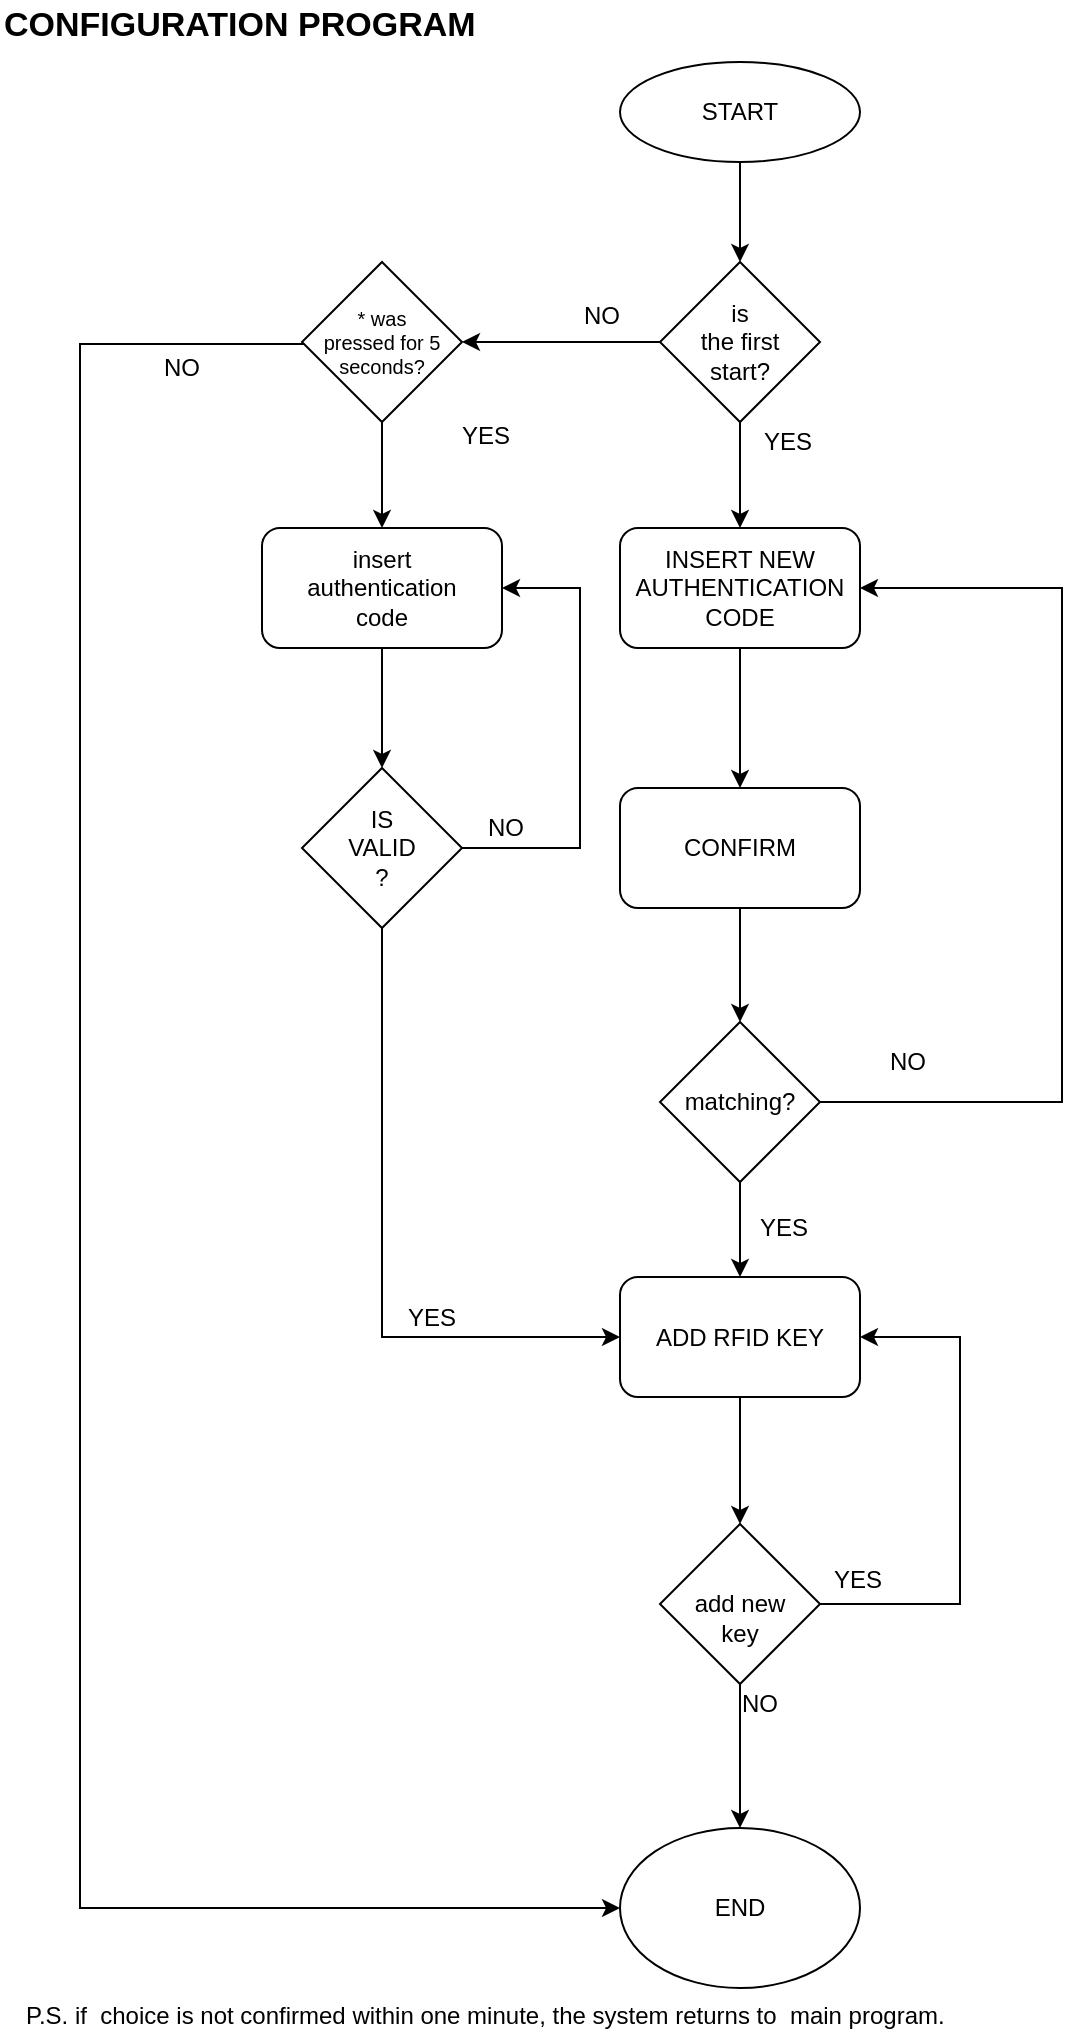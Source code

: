 <mxfile version="11.1.2" type="github"><diagram id="GzJ5kb_HZyxEJcBnKKYt" name="Page-1"><mxGraphModel dx="2031" dy="1061" grid="1" gridSize="10" guides="1" tooltips="1" connect="1" arrows="1" fold="1" page="1" pageScale="1" pageWidth="827" pageHeight="1169" math="0" shadow="0"><root><mxCell id="0"/><mxCell id="1" parent="0"/><mxCell id="JQCsbGnRsWV4-WamZks8-3" style="edgeStyle=orthogonalEdgeStyle;rounded=0;orthogonalLoop=1;jettySize=auto;html=1;entryX=0.5;entryY=0;entryDx=0;entryDy=0;" parent="1" source="JQCsbGnRsWV4-WamZks8-1" target="JQCsbGnRsWV4-WamZks8-2" edge="1"><mxGeometry relative="1" as="geometry"/></mxCell><mxCell id="JQCsbGnRsWV4-WamZks8-1" value="START" style="ellipse;whiteSpace=wrap;html=1;" parent="1" vertex="1"><mxGeometry x="390" y="147" width="120" height="50" as="geometry"/></mxCell><mxCell id="JQCsbGnRsWV4-WamZks8-8" style="edgeStyle=orthogonalEdgeStyle;rounded=0;orthogonalLoop=1;jettySize=auto;html=1;exitX=0.5;exitY=1;exitDx=0;exitDy=0;entryX=0.5;entryY=0;entryDx=0;entryDy=0;" parent="1" source="JQCsbGnRsWV4-WamZks8-2" target="JQCsbGnRsWV4-WamZks8-7" edge="1"><mxGeometry relative="1" as="geometry"><mxPoint x="450" y="357" as="targetPoint"/></mxGeometry></mxCell><mxCell id="ACOr25gVCpzw2QxYrwrL-16" style="edgeStyle=orthogonalEdgeStyle;rounded=0;orthogonalLoop=1;jettySize=auto;html=1;entryX=1;entryY=0.5;entryDx=0;entryDy=0;" parent="1" source="JQCsbGnRsWV4-WamZks8-2" target="ACOr25gVCpzw2QxYrwrL-15" edge="1"><mxGeometry relative="1" as="geometry"/></mxCell><mxCell id="JQCsbGnRsWV4-WamZks8-2" value="&lt;div&gt;is &lt;br&gt;&lt;/div&gt;&lt;div&gt;the first &lt;br&gt;&lt;/div&gt;&lt;div&gt;start?&lt;/div&gt;" style="rhombus;whiteSpace=wrap;html=1;" parent="1" vertex="1"><mxGeometry x="410" y="247" width="80" height="80" as="geometry"/></mxCell><mxCell id="JQCsbGnRsWV4-WamZks8-6" value="NO" style="text;html=1;resizable=0;points=[];autosize=1;align=left;verticalAlign=top;spacingTop=-4;" parent="1" vertex="1"><mxGeometry x="370" y="264" width="30" height="20" as="geometry"/></mxCell><mxCell id="JQCsbGnRsWV4-WamZks8-11" style="edgeStyle=orthogonalEdgeStyle;rounded=0;orthogonalLoop=1;jettySize=auto;html=1;entryX=0.5;entryY=0;entryDx=0;entryDy=0;" parent="1" source="JQCsbGnRsWV4-WamZks8-7" target="ACOr25gVCpzw2QxYrwrL-12" edge="1"><mxGeometry relative="1" as="geometry"><mxPoint x="450" y="470" as="targetPoint"/></mxGeometry></mxCell><mxCell id="JQCsbGnRsWV4-WamZks8-7" value="&lt;div&gt;INSERT NEW&lt;/div&gt;&lt;div&gt;AUTHENTICATION&lt;/div&gt;&lt;div&gt;CODE&lt;/div&gt;" style="rounded=1;whiteSpace=wrap;html=1;" parent="1" vertex="1"><mxGeometry x="390" y="380" width="120" height="60" as="geometry"/></mxCell><mxCell id="JQCsbGnRsWV4-WamZks8-9" value="YES" style="text;html=1;resizable=0;points=[];autosize=1;align=left;verticalAlign=top;spacingTop=-4;" parent="1" vertex="1"><mxGeometry x="460" y="327" width="40" height="20" as="geometry"/></mxCell><mxCell id="ACOr25gVCpzw2QxYrwrL-34" style="edgeStyle=orthogonalEdgeStyle;rounded=0;orthogonalLoop=1;jettySize=auto;html=1;exitX=1;exitY=0.5;exitDx=0;exitDy=0;entryX=1;entryY=0.5;entryDx=0;entryDy=0;" parent="1" source="JQCsbGnRsWV4-WamZks8-10" target="ACOr25gVCpzw2QxYrwrL-22" edge="1"><mxGeometry relative="1" as="geometry"><Array as="points"><mxPoint x="370" y="540"/><mxPoint x="370" y="410"/></Array></mxGeometry></mxCell><mxCell id="ACOr25gVCpzw2QxYrwrL-39" style="edgeStyle=orthogonalEdgeStyle;rounded=0;orthogonalLoop=1;jettySize=auto;html=1;entryX=0;entryY=0.5;entryDx=0;entryDy=0;" parent="1" source="JQCsbGnRsWV4-WamZks8-10" target="ACOr25gVCpzw2QxYrwrL-3" edge="1"><mxGeometry relative="1" as="geometry"><Array as="points"><mxPoint x="271" y="785"/></Array></mxGeometry></mxCell><mxCell id="JQCsbGnRsWV4-WamZks8-10" value="&lt;div&gt;IS &lt;br&gt;&lt;/div&gt;&lt;div&gt;VALID&lt;br&gt;&lt;/div&gt;?" style="rhombus;whiteSpace=wrap;html=1;" parent="1" vertex="1"><mxGeometry x="231" y="500" width="80" height="80" as="geometry"/></mxCell><mxCell id="JQCsbGnRsWV4-WamZks8-13" value="NO" style="text;html=1;resizable=0;points=[];autosize=1;align=left;verticalAlign=top;spacingTop=-4;" parent="1" vertex="1"><mxGeometry x="322" y="520" width="30" height="20" as="geometry"/></mxCell><mxCell id="ACOr25gVCpzw2QxYrwrL-36" style="edgeStyle=orthogonalEdgeStyle;rounded=0;orthogonalLoop=1;jettySize=auto;html=1;entryX=0.5;entryY=0;entryDx=0;entryDy=0;" parent="1" source="ACOr25gVCpzw2QxYrwrL-3" target="ACOr25gVCpzw2QxYrwrL-35" edge="1"><mxGeometry relative="1" as="geometry"/></mxCell><mxCell id="ACOr25gVCpzw2QxYrwrL-3" value="ADD RFID KEY" style="rounded=1;whiteSpace=wrap;html=1;" parent="1" vertex="1"><mxGeometry x="390" y="754.5" width="120" height="60" as="geometry"/></mxCell><mxCell id="ACOr25gVCpzw2QxYrwrL-44" style="edgeStyle=orthogonalEdgeStyle;rounded=0;orthogonalLoop=1;jettySize=auto;html=1;exitX=0.5;exitY=1;exitDx=0;exitDy=0;entryX=0.5;entryY=0;entryDx=0;entryDy=0;" parent="1" source="ACOr25gVCpzw2QxYrwrL-12" target="ACOr25gVCpzw2QxYrwrL-43" edge="1"><mxGeometry relative="1" as="geometry"/></mxCell><mxCell id="ACOr25gVCpzw2QxYrwrL-12" value="CONFIRM" style="rounded=1;whiteSpace=wrap;html=1;" parent="1" vertex="1"><mxGeometry x="390" y="510" width="120" height="60" as="geometry"/></mxCell><mxCell id="ACOr25gVCpzw2QxYrwrL-17" style="edgeStyle=orthogonalEdgeStyle;rounded=0;orthogonalLoop=1;jettySize=auto;html=1;entryX=0;entryY=0.5;entryDx=0;entryDy=0;" parent="1" source="ACOr25gVCpzw2QxYrwrL-15" target="ufUKAyT2OznpqBrO6CIl-1" edge="1"><mxGeometry relative="1" as="geometry"><mxPoint x="120.429" y="380.429" as="targetPoint"/><Array as="points"><mxPoint x="120" y="288"/><mxPoint x="120" y="1070"/></Array></mxGeometry></mxCell><mxCell id="ACOr25gVCpzw2QxYrwrL-24" style="edgeStyle=orthogonalEdgeStyle;rounded=0;orthogonalLoop=1;jettySize=auto;html=1;entryX=0.5;entryY=0;entryDx=0;entryDy=0;" parent="1" source="ACOr25gVCpzw2QxYrwrL-15" target="ACOr25gVCpzw2QxYrwrL-22" edge="1"><mxGeometry relative="1" as="geometry"/></mxCell><mxCell id="ACOr25gVCpzw2QxYrwrL-15" value="&lt;div style=&quot;font-size: 10px&quot;&gt;&lt;font style=&quot;font-size: 10px&quot;&gt;* was &lt;br&gt;&lt;/font&gt;&lt;/div&gt;&lt;div style=&quot;font-size: 10px&quot;&gt;&lt;font style=&quot;font-size: 10px&quot;&gt;pressed for 5 seconds?&lt;/font&gt;&lt;/div&gt;" style="rhombus;whiteSpace=wrap;html=1;" parent="1" vertex="1"><mxGeometry x="231" y="247" width="80" height="80" as="geometry"/></mxCell><mxCell id="ACOr25gVCpzw2QxYrwrL-19" value="NO" style="text;html=1;resizable=0;points=[];autosize=1;align=left;verticalAlign=top;spacingTop=-4;" parent="1" vertex="1"><mxGeometry x="160" y="290" width="30" height="20" as="geometry"/></mxCell><mxCell id="ACOr25gVCpzw2QxYrwrL-20" value="YES" style="text;html=1;resizable=0;points=[];autosize=1;align=left;verticalAlign=top;spacingTop=-4;" parent="1" vertex="1"><mxGeometry x="309" y="324" width="40" height="20" as="geometry"/></mxCell><mxCell id="ACOr25gVCpzw2QxYrwrL-25" style="edgeStyle=orthogonalEdgeStyle;rounded=0;orthogonalLoop=1;jettySize=auto;html=1;entryX=0.5;entryY=0;entryDx=0;entryDy=0;" parent="1" source="ACOr25gVCpzw2QxYrwrL-22" target="JQCsbGnRsWV4-WamZks8-10" edge="1"><mxGeometry relative="1" as="geometry"/></mxCell><mxCell id="ACOr25gVCpzw2QxYrwrL-22" value="&lt;div&gt;insert &lt;br&gt;&lt;/div&gt;&lt;div&gt;authentication&lt;/div&gt;&lt;div&gt;code&lt;/div&gt;" style="rounded=1;whiteSpace=wrap;html=1;" parent="1" vertex="1"><mxGeometry x="211" y="380" width="120" height="60" as="geometry"/></mxCell><mxCell id="ACOr25gVCpzw2QxYrwrL-33" value="YES" style="text;html=1;resizable=0;points=[];autosize=1;align=left;verticalAlign=top;spacingTop=-4;" parent="1" vertex="1"><mxGeometry x="282" y="764.5" width="40" height="20" as="geometry"/></mxCell><mxCell id="ACOr25gVCpzw2QxYrwrL-37" style="edgeStyle=orthogonalEdgeStyle;rounded=0;orthogonalLoop=1;jettySize=auto;html=1;entryX=0.5;entryY=0;entryDx=0;entryDy=0;" parent="1" source="ACOr25gVCpzw2QxYrwrL-35" target="ufUKAyT2OznpqBrO6CIl-1" edge="1"><mxGeometry relative="1" as="geometry"><mxPoint x="450" y="1021" as="targetPoint"/></mxGeometry></mxCell><mxCell id="ACOr25gVCpzw2QxYrwrL-38" style="edgeStyle=orthogonalEdgeStyle;rounded=0;orthogonalLoop=1;jettySize=auto;html=1;entryX=1;entryY=0.5;entryDx=0;entryDy=0;" parent="1" source="ACOr25gVCpzw2QxYrwrL-35" target="ACOr25gVCpzw2QxYrwrL-3" edge="1"><mxGeometry relative="1" as="geometry"><Array as="points"><mxPoint x="560" y="918"/><mxPoint x="560" y="785"/></Array></mxGeometry></mxCell><mxCell id="ACOr25gVCpzw2QxYrwrL-35" value="&lt;div&gt;&lt;br&gt;&lt;/div&gt;&lt;div&gt;add new&lt;/div&gt;&lt;div&gt;key&lt;br&gt;&lt;/div&gt;" style="rhombus;whiteSpace=wrap;html=1;" parent="1" vertex="1"><mxGeometry x="410" y="878" width="80" height="80" as="geometry"/></mxCell><mxCell id="ACOr25gVCpzw2QxYrwrL-40" value="YES" style="text;html=1;resizable=0;points=[];autosize=1;align=left;verticalAlign=top;spacingTop=-4;" parent="1" vertex="1"><mxGeometry x="495" y="895.5" width="40" height="20" as="geometry"/></mxCell><mxCell id="ACOr25gVCpzw2QxYrwrL-41" value="NO" style="text;html=1;resizable=0;points=[];autosize=1;align=left;verticalAlign=top;spacingTop=-4;" parent="1" vertex="1"><mxGeometry x="449" y="958" width="30" height="20" as="geometry"/></mxCell><mxCell id="ACOr25gVCpzw2QxYrwrL-42" value="P.S. if&amp;nbsp; choice is not confirmed within one minute, the system returns to&amp;nbsp; main program." style="text;html=1;resizable=0;points=[];autosize=1;align=left;verticalAlign=top;spacingTop=-4;" parent="1" vertex="1"><mxGeometry x="91" y="1114" width="490" height="20" as="geometry"/></mxCell><mxCell id="ACOr25gVCpzw2QxYrwrL-45" style="edgeStyle=orthogonalEdgeStyle;rounded=0;orthogonalLoop=1;jettySize=auto;html=1;exitX=1;exitY=0.5;exitDx=0;exitDy=0;entryX=1;entryY=0.5;entryDx=0;entryDy=0;" parent="1" source="ACOr25gVCpzw2QxYrwrL-43" target="JQCsbGnRsWV4-WamZks8-7" edge="1"><mxGeometry relative="1" as="geometry"><Array as="points"><mxPoint x="611" y="667"/><mxPoint x="611" y="410"/></Array></mxGeometry></mxCell><mxCell id="ACOr25gVCpzw2QxYrwrL-47" style="edgeStyle=orthogonalEdgeStyle;rounded=0;orthogonalLoop=1;jettySize=auto;html=1;exitX=0.5;exitY=1;exitDx=0;exitDy=0;entryX=0.5;entryY=0;entryDx=0;entryDy=0;" parent="1" source="ACOr25gVCpzw2QxYrwrL-43" target="ACOr25gVCpzw2QxYrwrL-3" edge="1"><mxGeometry relative="1" as="geometry"/></mxCell><mxCell id="ACOr25gVCpzw2QxYrwrL-43" value="matching?" style="rhombus;whiteSpace=wrap;html=1;" parent="1" vertex="1"><mxGeometry x="410" y="627" width="80" height="80" as="geometry"/></mxCell><mxCell id="ACOr25gVCpzw2QxYrwrL-46" value="NO" style="text;html=1;resizable=0;points=[];autosize=1;align=left;verticalAlign=top;spacingTop=-4;" parent="1" vertex="1"><mxGeometry x="523" y="637" width="30" height="20" as="geometry"/></mxCell><mxCell id="ACOr25gVCpzw2QxYrwrL-48" value="YES" style="text;html=1;resizable=0;points=[];autosize=1;align=left;verticalAlign=top;spacingTop=-4;" parent="1" vertex="1"><mxGeometry x="458" y="720" width="40" height="20" as="geometry"/></mxCell><mxCell id="ufUKAyT2OznpqBrO6CIl-1" value="END" style="ellipse;whiteSpace=wrap;html=1;" vertex="1" parent="1"><mxGeometry x="390" y="1030" width="120" height="80" as="geometry"/></mxCell><mxCell id="ufUKAyT2OznpqBrO6CIl-2" value="&lt;font style=&quot;font-size: 17px&quot;&gt;&lt;b&gt;&lt;font style=&quot;font-size: 17px&quot;&gt;CONFIGURATION PROGRAM&lt;/font&gt;&lt;/b&gt;&lt;/font&gt;" style="text;html=1;resizable=0;points=[];autosize=1;align=left;verticalAlign=top;spacingTop=-4;strokeWidth=3;" vertex="1" parent="1"><mxGeometry x="80" y="116" width="250" height="20" as="geometry"/></mxCell></root></mxGraphModel></diagram></mxfile>